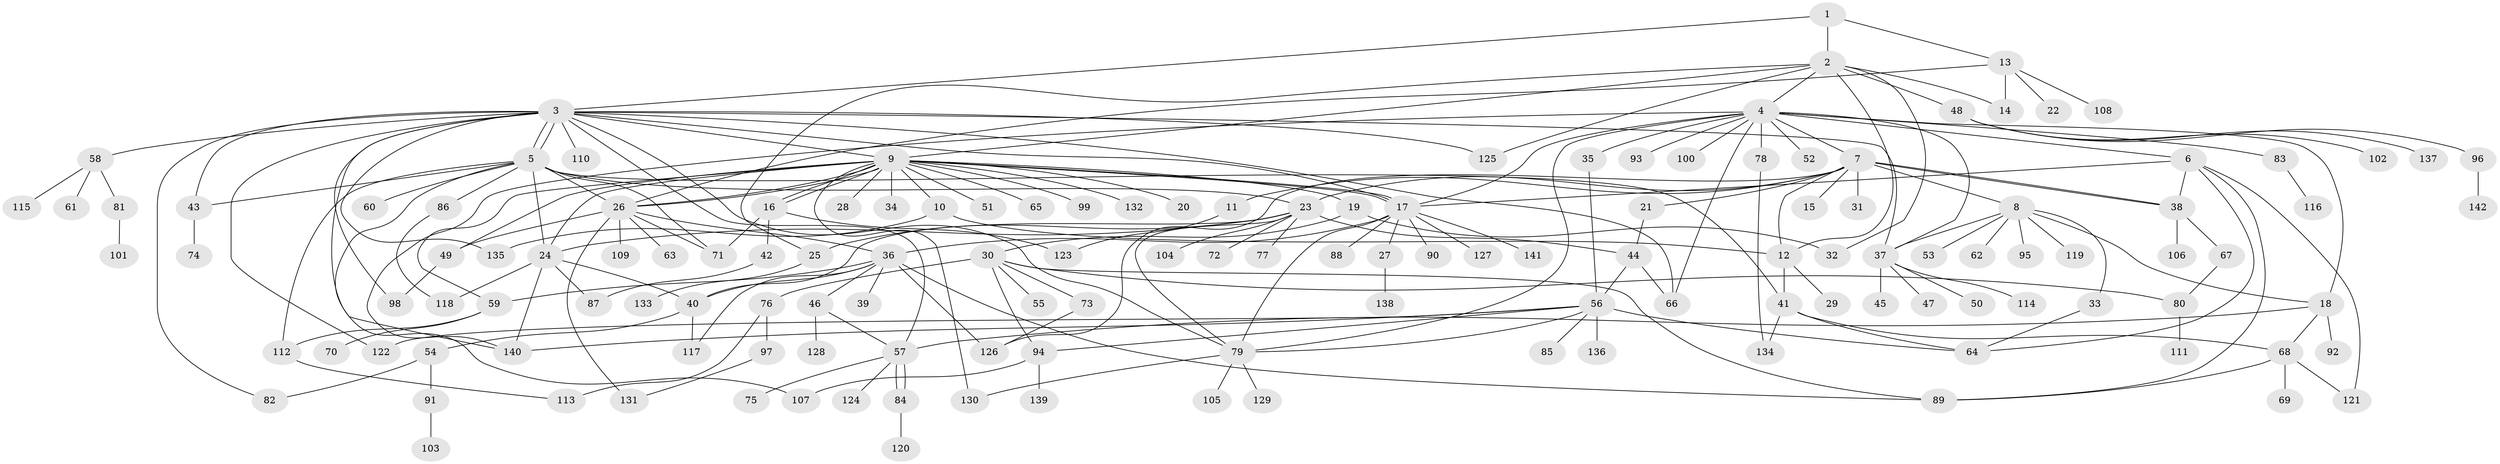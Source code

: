 // Generated by graph-tools (version 1.1) at 2025/01/03/09/25 03:01:40]
// undirected, 142 vertices, 214 edges
graph export_dot {
graph [start="1"]
  node [color=gray90,style=filled];
  1;
  2;
  3;
  4;
  5;
  6;
  7;
  8;
  9;
  10;
  11;
  12;
  13;
  14;
  15;
  16;
  17;
  18;
  19;
  20;
  21;
  22;
  23;
  24;
  25;
  26;
  27;
  28;
  29;
  30;
  31;
  32;
  33;
  34;
  35;
  36;
  37;
  38;
  39;
  40;
  41;
  42;
  43;
  44;
  45;
  46;
  47;
  48;
  49;
  50;
  51;
  52;
  53;
  54;
  55;
  56;
  57;
  58;
  59;
  60;
  61;
  62;
  63;
  64;
  65;
  66;
  67;
  68;
  69;
  70;
  71;
  72;
  73;
  74;
  75;
  76;
  77;
  78;
  79;
  80;
  81;
  82;
  83;
  84;
  85;
  86;
  87;
  88;
  89;
  90;
  91;
  92;
  93;
  94;
  95;
  96;
  97;
  98;
  99;
  100;
  101;
  102;
  103;
  104;
  105;
  106;
  107;
  108;
  109;
  110;
  111;
  112;
  113;
  114;
  115;
  116;
  117;
  118;
  119;
  120;
  121;
  122;
  123;
  124;
  125;
  126;
  127;
  128;
  129;
  130;
  131;
  132;
  133;
  134;
  135;
  136;
  137;
  138;
  139;
  140;
  141;
  142;
  1 -- 2;
  1 -- 3;
  1 -- 13;
  2 -- 4;
  2 -- 9;
  2 -- 12;
  2 -- 14;
  2 -- 25;
  2 -- 32;
  2 -- 48;
  2 -- 125;
  3 -- 5;
  3 -- 5;
  3 -- 9;
  3 -- 17;
  3 -- 37;
  3 -- 43;
  3 -- 57;
  3 -- 58;
  3 -- 66;
  3 -- 79;
  3 -- 82;
  3 -- 98;
  3 -- 110;
  3 -- 122;
  3 -- 125;
  3 -- 135;
  3 -- 140;
  4 -- 6;
  4 -- 7;
  4 -- 17;
  4 -- 18;
  4 -- 35;
  4 -- 37;
  4 -- 52;
  4 -- 66;
  4 -- 78;
  4 -- 79;
  4 -- 83;
  4 -- 93;
  4 -- 100;
  4 -- 140;
  5 -- 23;
  5 -- 24;
  5 -- 26;
  5 -- 41;
  5 -- 43;
  5 -- 60;
  5 -- 71;
  5 -- 86;
  5 -- 107;
  5 -- 112;
  6 -- 17;
  6 -- 38;
  6 -- 64;
  6 -- 89;
  6 -- 121;
  7 -- 8;
  7 -- 11;
  7 -- 12;
  7 -- 15;
  7 -- 21;
  7 -- 23;
  7 -- 31;
  7 -- 38;
  7 -- 38;
  7 -- 126;
  8 -- 18;
  8 -- 33;
  8 -- 37;
  8 -- 53;
  8 -- 62;
  8 -- 95;
  8 -- 119;
  9 -- 10;
  9 -- 16;
  9 -- 16;
  9 -- 17;
  9 -- 17;
  9 -- 19;
  9 -- 20;
  9 -- 24;
  9 -- 26;
  9 -- 26;
  9 -- 28;
  9 -- 34;
  9 -- 49;
  9 -- 51;
  9 -- 59;
  9 -- 65;
  9 -- 99;
  9 -- 130;
  9 -- 132;
  10 -- 12;
  10 -- 135;
  11 -- 123;
  12 -- 29;
  12 -- 41;
  13 -- 14;
  13 -- 22;
  13 -- 26;
  13 -- 108;
  16 -- 42;
  16 -- 71;
  16 -- 123;
  17 -- 27;
  17 -- 36;
  17 -- 79;
  17 -- 88;
  17 -- 90;
  17 -- 127;
  17 -- 141;
  18 -- 57;
  18 -- 68;
  18 -- 92;
  19 -- 30;
  19 -- 32;
  21 -- 44;
  23 -- 24;
  23 -- 25;
  23 -- 40;
  23 -- 44;
  23 -- 72;
  23 -- 77;
  23 -- 79;
  23 -- 104;
  24 -- 40;
  24 -- 87;
  24 -- 118;
  24 -- 140;
  25 -- 133;
  26 -- 36;
  26 -- 49;
  26 -- 63;
  26 -- 71;
  26 -- 109;
  26 -- 131;
  27 -- 138;
  30 -- 55;
  30 -- 73;
  30 -- 76;
  30 -- 80;
  30 -- 89;
  30 -- 94;
  33 -- 64;
  35 -- 56;
  36 -- 39;
  36 -- 40;
  36 -- 46;
  36 -- 59;
  36 -- 89;
  36 -- 117;
  36 -- 126;
  37 -- 45;
  37 -- 47;
  37 -- 50;
  37 -- 114;
  38 -- 67;
  38 -- 106;
  40 -- 54;
  40 -- 117;
  41 -- 64;
  41 -- 68;
  41 -- 134;
  42 -- 87;
  43 -- 74;
  44 -- 56;
  44 -- 66;
  46 -- 57;
  46 -- 128;
  48 -- 96;
  48 -- 102;
  48 -- 137;
  49 -- 98;
  54 -- 82;
  54 -- 91;
  56 -- 64;
  56 -- 79;
  56 -- 85;
  56 -- 94;
  56 -- 122;
  56 -- 136;
  56 -- 140;
  57 -- 75;
  57 -- 84;
  57 -- 84;
  57 -- 124;
  58 -- 61;
  58 -- 81;
  58 -- 115;
  59 -- 70;
  59 -- 112;
  67 -- 80;
  68 -- 69;
  68 -- 89;
  68 -- 121;
  73 -- 126;
  76 -- 97;
  76 -- 113;
  78 -- 134;
  79 -- 105;
  79 -- 129;
  79 -- 130;
  80 -- 111;
  81 -- 101;
  83 -- 116;
  84 -- 120;
  86 -- 118;
  91 -- 103;
  94 -- 107;
  94 -- 139;
  96 -- 142;
  97 -- 131;
  112 -- 113;
}
